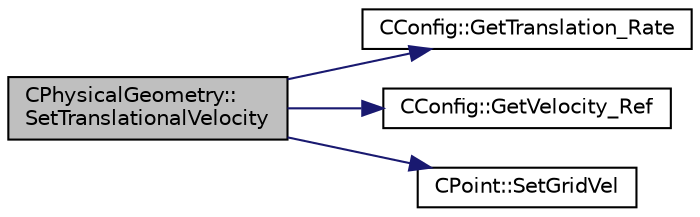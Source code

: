 digraph "CPhysicalGeometry::SetTranslationalVelocity"
{
  edge [fontname="Helvetica",fontsize="10",labelfontname="Helvetica",labelfontsize="10"];
  node [fontname="Helvetica",fontsize="10",shape=record];
  rankdir="LR";
  Node1378 [label="CPhysicalGeometry::\lSetTranslationalVelocity",height=0.2,width=0.4,color="black", fillcolor="grey75", style="filled", fontcolor="black"];
  Node1378 -> Node1379 [color="midnightblue",fontsize="10",style="solid",fontname="Helvetica"];
  Node1379 [label="CConfig::GetTranslation_Rate",height=0.2,width=0.4,color="black", fillcolor="white", style="filled",URL="$class_c_config.html#a07c2f8c497fea1df4f661dacfc55af3d",tooltip="Get the translational velocity of the mesh. "];
  Node1378 -> Node1380 [color="midnightblue",fontsize="10",style="solid",fontname="Helvetica"];
  Node1380 [label="CConfig::GetVelocity_Ref",height=0.2,width=0.4,color="black", fillcolor="white", style="filled",URL="$class_c_config.html#a8f2c6f68c1e3756237596a7274e713f4",tooltip="Get the value of the reference velocity for non-dimensionalization. "];
  Node1378 -> Node1381 [color="midnightblue",fontsize="10",style="solid",fontname="Helvetica"];
  Node1381 [label="CPoint::SetGridVel",height=0.2,width=0.4,color="black", fillcolor="white", style="filled",URL="$class_c_point.html#a01131de373dba211a7093ecc44238e1e",tooltip="Set the value of the grid velocity at the point. "];
}
